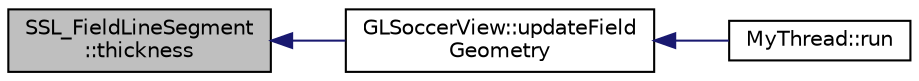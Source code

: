digraph "SSL_FieldLineSegment::thickness"
{
 // INTERACTIVE_SVG=YES
  edge [fontname="Helvetica",fontsize="10",labelfontname="Helvetica",labelfontsize="10"];
  node [fontname="Helvetica",fontsize="10",shape=record];
  rankdir="LR";
  Node1 [label="SSL_FieldLineSegment\l::thickness",height=0.2,width=0.4,color="black", fillcolor="grey75", style="filled", fontcolor="black"];
  Node1 -> Node2 [dir="back",color="midnightblue",fontsize="10",style="solid",fontname="Helvetica"];
  Node2 [label="GLSoccerView::updateField\lGeometry",height=0.2,width=0.4,color="black", fillcolor="white", style="filled",URL="$da/d65/class_g_l_soccer_view.html#a70b79c66b00f4e17cbc4a92cd68f0063"];
  Node2 -> Node3 [dir="back",color="midnightblue",fontsize="10",style="solid",fontname="Helvetica"];
  Node3 [label="MyThread::run",height=0.2,width=0.4,color="black", fillcolor="white", style="filled",URL="$d3/d12/class_my_thread.html#a48f2e366e852087c53705f64e1ee65c2"];
}
